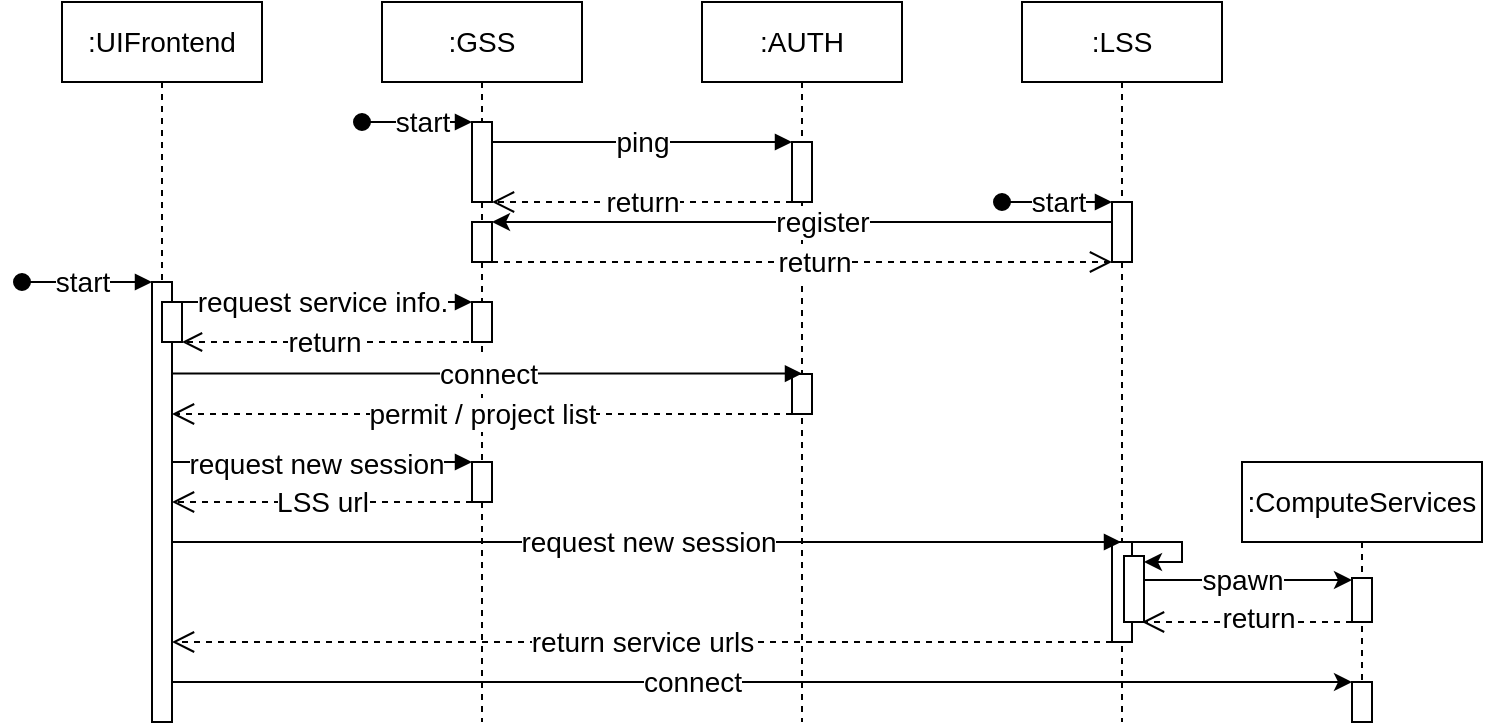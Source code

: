 <mxfile version="20.8.16" type="device"><diagram name="Page-1" id="2YBvvXClWsGukQMizWep"><mxGraphModel dx="1304" dy="767" grid="1" gridSize="10" guides="1" tooltips="1" connect="1" arrows="1" fold="1" page="1" pageScale="1" pageWidth="850" pageHeight="1100" math="0" shadow="0"><root><mxCell id="0"/><mxCell id="1" parent="0"/><mxCell id="aM9ryv3xv72pqoxQDRHE-1" value=":UIFrontend" style="shape=umlLifeline;perimeter=lifelinePerimeter;whiteSpace=wrap;html=1;container=0;dropTarget=0;collapsible=0;recursiveResize=0;outlineConnect=0;portConstraint=eastwest;newEdgeStyle={&quot;edgeStyle&quot;:&quot;elbowEdgeStyle&quot;,&quot;elbow&quot;:&quot;vertical&quot;,&quot;curved&quot;:0,&quot;rounded&quot;:0};fontSize=14;" parent="1" vertex="1"><mxGeometry x="40" y="40" width="100" height="360" as="geometry"/></mxCell><mxCell id="aM9ryv3xv72pqoxQDRHE-2" value="" style="html=1;points=[];perimeter=orthogonalPerimeter;outlineConnect=0;targetShapes=umlLifeline;portConstraint=eastwest;newEdgeStyle={&quot;edgeStyle&quot;:&quot;elbowEdgeStyle&quot;,&quot;elbow&quot;:&quot;vertical&quot;,&quot;curved&quot;:0,&quot;rounded&quot;:0};" parent="aM9ryv3xv72pqoxQDRHE-1" vertex="1"><mxGeometry x="45" y="140" width="10" height="220" as="geometry"/></mxCell><mxCell id="aM9ryv3xv72pqoxQDRHE-3" value="start" style="html=1;verticalAlign=middle;startArrow=oval;endArrow=block;startSize=8;edgeStyle=elbowEdgeStyle;elbow=vertical;curved=0;rounded=0;fontSize=14;" parent="aM9ryv3xv72pqoxQDRHE-1" target="aM9ryv3xv72pqoxQDRHE-2" edge="1"><mxGeometry x="-0.077" relative="1" as="geometry"><mxPoint x="-20" y="140" as="sourcePoint"/><Array as="points"><mxPoint x="10" y="140"/></Array><mxPoint as="offset"/></mxGeometry></mxCell><mxCell id="aM9ryv3xv72pqoxQDRHE-4" value="" style="html=1;points=[];perimeter=orthogonalPerimeter;outlineConnect=0;targetShapes=umlLifeline;portConstraint=eastwest;newEdgeStyle={&quot;edgeStyle&quot;:&quot;elbowEdgeStyle&quot;,&quot;elbow&quot;:&quot;vertical&quot;,&quot;curved&quot;:0,&quot;rounded&quot;:0};" parent="aM9ryv3xv72pqoxQDRHE-1" vertex="1"><mxGeometry x="50" y="150" width="10" height="20" as="geometry"/></mxCell><mxCell id="aM9ryv3xv72pqoxQDRHE-5" value=":GSS" style="shape=umlLifeline;perimeter=lifelinePerimeter;whiteSpace=wrap;html=1;container=0;dropTarget=0;collapsible=0;recursiveResize=0;outlineConnect=0;portConstraint=eastwest;newEdgeStyle={&quot;edgeStyle&quot;:&quot;elbowEdgeStyle&quot;,&quot;elbow&quot;:&quot;vertical&quot;,&quot;curved&quot;:0,&quot;rounded&quot;:0};fontSize=14;" parent="1" vertex="1"><mxGeometry x="200" y="40" width="100" height="360" as="geometry"/></mxCell><mxCell id="aM9ryv3xv72pqoxQDRHE-6" value="" style="html=1;points=[];perimeter=orthogonalPerimeter;outlineConnect=0;targetShapes=umlLifeline;portConstraint=eastwest;newEdgeStyle={&quot;edgeStyle&quot;:&quot;elbowEdgeStyle&quot;,&quot;elbow&quot;:&quot;vertical&quot;,&quot;curved&quot;:0,&quot;rounded&quot;:0};" parent="aM9ryv3xv72pqoxQDRHE-5" vertex="1"><mxGeometry x="45" y="60" width="10" height="40" as="geometry"/></mxCell><mxCell id="AyIca6ygOwaqc5NAC4_7-17" value="" style="html=1;points=[];perimeter=orthogonalPerimeter;outlineConnect=0;targetShapes=umlLifeline;portConstraint=eastwest;newEdgeStyle={&quot;edgeStyle&quot;:&quot;elbowEdgeStyle&quot;,&quot;elbow&quot;:&quot;vertical&quot;,&quot;curved&quot;:0,&quot;rounded&quot;:0};" parent="aM9ryv3xv72pqoxQDRHE-5" vertex="1"><mxGeometry x="45" y="110" width="10" height="20" as="geometry"/></mxCell><mxCell id="AyIca6ygOwaqc5NAC4_7-20" value="" style="html=1;points=[];perimeter=orthogonalPerimeter;outlineConnect=0;targetShapes=umlLifeline;portConstraint=eastwest;newEdgeStyle={&quot;edgeStyle&quot;:&quot;elbowEdgeStyle&quot;,&quot;elbow&quot;:&quot;vertical&quot;,&quot;curved&quot;:0,&quot;rounded&quot;:0};" parent="aM9ryv3xv72pqoxQDRHE-5" vertex="1"><mxGeometry x="45" y="150" width="10" height="20" as="geometry"/></mxCell><mxCell id="AyIca6ygOwaqc5NAC4_7-26" value="" style="html=1;points=[];perimeter=orthogonalPerimeter;outlineConnect=0;targetShapes=umlLifeline;portConstraint=eastwest;newEdgeStyle={&quot;edgeStyle&quot;:&quot;elbowEdgeStyle&quot;,&quot;elbow&quot;:&quot;vertical&quot;,&quot;curved&quot;:0,&quot;rounded&quot;:0};" parent="aM9ryv3xv72pqoxQDRHE-5" vertex="1"><mxGeometry x="45" y="230" width="10" height="20" as="geometry"/></mxCell><mxCell id="aM9ryv3xv72pqoxQDRHE-7" value="request service info." style="html=1;verticalAlign=middle;endArrow=block;edgeStyle=elbowEdgeStyle;elbow=vertical;curved=0;rounded=0;fontSize=14;" parent="1" source="aM9ryv3xv72pqoxQDRHE-2" target="AyIca6ygOwaqc5NAC4_7-20" edge="1"><mxGeometry relative="1" as="geometry"><mxPoint x="195" y="130" as="sourcePoint"/><Array as="points"><mxPoint x="150" y="190"/><mxPoint x="160" y="180"/><mxPoint x="120" y="150"/><mxPoint x="180" y="120"/></Array><mxPoint x="240" y="190" as="targetPoint"/></mxGeometry></mxCell><mxCell id="aM9ryv3xv72pqoxQDRHE-8" value="permit / project list" style="html=1;verticalAlign=middle;endArrow=open;dashed=1;endSize=9;edgeStyle=elbowEdgeStyle;elbow=vertical;curved=0;rounded=0;fontSize=14;" parent="1" source="AyIca6ygOwaqc5NAC4_7-23" edge="1"><mxGeometry relative="1" as="geometry"><mxPoint x="95" y="246" as="targetPoint"/><Array as="points"><mxPoint x="170" y="246"/><mxPoint x="190" y="266"/></Array><mxPoint x="230" y="266" as="sourcePoint"/></mxGeometry></mxCell><mxCell id="aM9ryv3xv72pqoxQDRHE-10" value="return" style="html=1;verticalAlign=middle;endArrow=open;dashed=1;endSize=8;edgeStyle=elbowEdgeStyle;elbow=vertical;curved=0;rounded=0;fontSize=14;" parent="1" source="aM9ryv3xv72pqoxQDRHE-5" target="aM9ryv3xv72pqoxQDRHE-4" edge="1"><mxGeometry x="0.064" relative="1" as="geometry"><Array as="points"><mxPoint x="190" y="210"/><mxPoint x="180" y="230"/><mxPoint x="140" y="210"/></Array><mxPoint x="230" y="210" as="sourcePoint"/><mxPoint x="1" as="offset"/></mxGeometry></mxCell><mxCell id="AyIca6ygOwaqc5NAC4_7-1" value=":AUTH" style="shape=umlLifeline;perimeter=lifelinePerimeter;whiteSpace=wrap;html=1;container=0;dropTarget=0;collapsible=0;recursiveResize=0;outlineConnect=0;portConstraint=eastwest;newEdgeStyle={&quot;edgeStyle&quot;:&quot;elbowEdgeStyle&quot;,&quot;elbow&quot;:&quot;vertical&quot;,&quot;curved&quot;:0,&quot;rounded&quot;:0};fontSize=14;" parent="1" vertex="1"><mxGeometry x="360" y="40" width="100" height="360" as="geometry"/></mxCell><mxCell id="AyIca6ygOwaqc5NAC4_7-2" value="" style="html=1;points=[];perimeter=orthogonalPerimeter;outlineConnect=0;targetShapes=umlLifeline;portConstraint=eastwest;newEdgeStyle={&quot;edgeStyle&quot;:&quot;elbowEdgeStyle&quot;,&quot;elbow&quot;:&quot;vertical&quot;,&quot;curved&quot;:0,&quot;rounded&quot;:0};" parent="AyIca6ygOwaqc5NAC4_7-1" vertex="1"><mxGeometry x="45" y="70" width="10" height="30" as="geometry"/></mxCell><mxCell id="AyIca6ygOwaqc5NAC4_7-23" value="" style="html=1;points=[];perimeter=orthogonalPerimeter;outlineConnect=0;targetShapes=umlLifeline;portConstraint=eastwest;newEdgeStyle={&quot;edgeStyle&quot;:&quot;elbowEdgeStyle&quot;,&quot;elbow&quot;:&quot;vertical&quot;,&quot;curved&quot;:0,&quot;rounded&quot;:0};" parent="AyIca6ygOwaqc5NAC4_7-1" vertex="1"><mxGeometry x="45" y="186" width="10" height="20" as="geometry"/></mxCell><mxCell id="AyIca6ygOwaqc5NAC4_7-3" value=":LSS" style="shape=umlLifeline;perimeter=lifelinePerimeter;whiteSpace=wrap;html=1;container=0;dropTarget=0;collapsible=0;recursiveResize=0;outlineConnect=0;portConstraint=eastwest;newEdgeStyle={&quot;edgeStyle&quot;:&quot;elbowEdgeStyle&quot;,&quot;elbow&quot;:&quot;vertical&quot;,&quot;curved&quot;:0,&quot;rounded&quot;:0};fontSize=14;" parent="1" vertex="1"><mxGeometry x="520" y="40" width="100" height="360" as="geometry"/></mxCell><mxCell id="AyIca6ygOwaqc5NAC4_7-4" value="" style="html=1;points=[];perimeter=orthogonalPerimeter;outlineConnect=0;targetShapes=umlLifeline;portConstraint=eastwest;newEdgeStyle={&quot;edgeStyle&quot;:&quot;elbowEdgeStyle&quot;,&quot;elbow&quot;:&quot;vertical&quot;,&quot;curved&quot;:0,&quot;rounded&quot;:0};" parent="AyIca6ygOwaqc5NAC4_7-3" vertex="1"><mxGeometry x="45" y="100" width="10" height="30" as="geometry"/></mxCell><mxCell id="AyIca6ygOwaqc5NAC4_7-29" value="" style="html=1;points=[];perimeter=orthogonalPerimeter;outlineConnect=0;targetShapes=umlLifeline;portConstraint=eastwest;newEdgeStyle={&quot;edgeStyle&quot;:&quot;elbowEdgeStyle&quot;,&quot;elbow&quot;:&quot;vertical&quot;,&quot;curved&quot;:0,&quot;rounded&quot;:0};" parent="AyIca6ygOwaqc5NAC4_7-3" vertex="1"><mxGeometry x="45" y="270" width="10" height="50" as="geometry"/></mxCell><mxCell id="AyIca6ygOwaqc5NAC4_7-34" value="" style="html=1;points=[];perimeter=orthogonalPerimeter;outlineConnect=0;targetShapes=umlLifeline;portConstraint=eastwest;newEdgeStyle={&quot;edgeStyle&quot;:&quot;elbowEdgeStyle&quot;,&quot;elbow&quot;:&quot;vertical&quot;,&quot;curved&quot;:0,&quot;rounded&quot;:0};" parent="AyIca6ygOwaqc5NAC4_7-3" vertex="1"><mxGeometry x="51" y="277" width="10" height="33" as="geometry"/></mxCell><mxCell id="AyIca6ygOwaqc5NAC4_7-33" value="" style="endArrow=classic;html=1;rounded=0;" parent="AyIca6ygOwaqc5NAC4_7-3" source="AyIca6ygOwaqc5NAC4_7-29" target="AyIca6ygOwaqc5NAC4_7-34" edge="1"><mxGeometry x="0.296" y="-30" width="50" height="50" relative="1" as="geometry"><mxPoint x="100" y="260" as="sourcePoint"/><mxPoint x="70" y="285" as="targetPoint"/><Array as="points"><mxPoint x="80" y="270"/><mxPoint x="80" y="280"/></Array><mxPoint x="30" y="30" as="offset"/></mxGeometry></mxCell><mxCell id="AyIca6ygOwaqc5NAC4_7-7" value="start" style="html=1;verticalAlign=middle;startArrow=oval;endArrow=block;startSize=8;edgeStyle=elbowEdgeStyle;elbow=vertical;curved=0;rounded=0;fontSize=14;" parent="1" edge="1"><mxGeometry x="0.09" relative="1" as="geometry"><mxPoint x="190" y="100" as="sourcePoint"/><mxPoint x="245" y="100" as="targetPoint"/><mxPoint as="offset"/></mxGeometry></mxCell><mxCell id="AyIca6ygOwaqc5NAC4_7-9" value="start" style="html=1;verticalAlign=middle;startArrow=oval;endArrow=block;startSize=8;edgeStyle=elbowEdgeStyle;elbow=vertical;curved=0;rounded=0;fontSize=14;" parent="1" edge="1"><mxGeometry relative="1" as="geometry"><mxPoint x="510" y="140" as="sourcePoint"/><mxPoint x="565" y="140" as="targetPoint"/></mxGeometry></mxCell><mxCell id="AyIca6ygOwaqc5NAC4_7-11" value="ping" style="html=1;verticalAlign=middle;endArrow=block;edgeStyle=elbowEdgeStyle;elbow=vertical;curved=0;rounded=0;fontSize=14;" parent="1" edge="1"><mxGeometry relative="1" as="geometry"><mxPoint x="255" y="110" as="sourcePoint"/><Array as="points"><mxPoint x="275" y="110"/><mxPoint x="335" y="80"/></Array><mxPoint x="405" y="110" as="targetPoint"/><mxPoint as="offset"/></mxGeometry></mxCell><mxCell id="AyIca6ygOwaqc5NAC4_7-14" value="return" style="html=1;verticalAlign=middle;endArrow=open;dashed=1;endSize=9;edgeStyle=elbowEdgeStyle;elbow=vertical;curved=0;rounded=0;fontSize=14;" parent="1" source="AyIca6ygOwaqc5NAC4_7-2" target="aM9ryv3xv72pqoxQDRHE-6" edge="1"><mxGeometry relative="1" as="geometry"><mxPoint x="250" y="140" as="targetPoint"/><Array as="points"><mxPoint x="345" y="140"/></Array><mxPoint x="400" y="140" as="sourcePoint"/></mxGeometry></mxCell><mxCell id="AyIca6ygOwaqc5NAC4_7-16" value="register" style="edgeStyle=elbowEdgeStyle;rounded=0;orthogonalLoop=1;jettySize=auto;html=1;elbow=vertical;curved=0;fontSize=14;" parent="1" source="AyIca6ygOwaqc5NAC4_7-4" target="AyIca6ygOwaqc5NAC4_7-17" edge="1"><mxGeometry x="-0.065" relative="1" as="geometry"><mxPoint x="250" y="150" as="targetPoint"/><Array as="points"><mxPoint x="460" y="150"/></Array><mxPoint as="offset"/></mxGeometry></mxCell><mxCell id="AyIca6ygOwaqc5NAC4_7-18" style="edgeStyle=elbowEdgeStyle;rounded=0;orthogonalLoop=1;jettySize=auto;html=1;elbow=vertical;curved=0;dashed=1;endArrow=open;endFill=0;fontSize=14;endSize=9;" parent="1" source="AyIca6ygOwaqc5NAC4_7-17" target="AyIca6ygOwaqc5NAC4_7-4" edge="1"><mxGeometry relative="1" as="geometry"><mxPoint x="550" y="160" as="targetPoint"/><Array as="points"><mxPoint x="390" y="170"/></Array></mxGeometry></mxCell><mxCell id="AyIca6ygOwaqc5NAC4_7-19" value="return" style="edgeLabel;html=1;align=center;verticalAlign=middle;resizable=0;points=[];fontSize=14;" parent="AyIca6ygOwaqc5NAC4_7-18" vertex="1" connectable="0"><mxGeometry x="-0.449" relative="1" as="geometry"><mxPoint x="75" as="offset"/></mxGeometry></mxCell><mxCell id="AyIca6ygOwaqc5NAC4_7-24" value="connect" style="html=1;verticalAlign=middle;endArrow=block;edgeStyle=elbowEdgeStyle;elbow=vertical;curved=0;rounded=0;fontSize=14;" parent="1" edge="1"><mxGeometry relative="1" as="geometry"><mxPoint x="95" y="225.76" as="sourcePoint"/><Array as="points"><mxPoint x="145" y="225.76"/><mxPoint x="155" y="215.76"/><mxPoint x="115" y="185.76"/><mxPoint x="175" y="155.76"/></Array><mxPoint x="410" y="225.76" as="targetPoint"/></mxGeometry></mxCell><mxCell id="AyIca6ygOwaqc5NAC4_7-25" value="request new session" style="html=1;verticalAlign=middle;endArrow=block;edgeStyle=elbowEdgeStyle;elbow=vertical;curved=0;rounded=0;fontSize=14;" parent="1" source="aM9ryv3xv72pqoxQDRHE-2" target="AyIca6ygOwaqc5NAC4_7-26" edge="1"><mxGeometry x="-0.04" y="-1" relative="1" as="geometry"><mxPoint x="92.5" y="260" as="sourcePoint"/><Array as="points"><mxPoint x="210" y="270"/><mxPoint x="142.5" y="260"/><mxPoint x="152.5" y="250"/><mxPoint x="112.5" y="220"/><mxPoint x="172.5" y="190"/></Array><mxPoint x="250" y="270" as="targetPoint"/><mxPoint as="offset"/></mxGeometry></mxCell><mxCell id="AyIca6ygOwaqc5NAC4_7-27" value="LSS url" style="html=1;verticalAlign=middle;endArrow=open;edgeStyle=elbowEdgeStyle;elbow=vertical;curved=0;rounded=0;dashed=1;endFill=0;fontSize=14;endSize=9;" parent="1" source="AyIca6ygOwaqc5NAC4_7-26" target="aM9ryv3xv72pqoxQDRHE-2" edge="1"><mxGeometry relative="1" as="geometry"><mxPoint x="240" y="290" as="sourcePoint"/><Array as="points"><mxPoint x="160" y="290"/><mxPoint x="167.5" y="210"/><mxPoint x="107.5" y="240"/><mxPoint x="147.5" y="270"/><mxPoint x="137.5" y="280"/><mxPoint x="205" y="290"/></Array><mxPoint x="90" y="290" as="targetPoint"/></mxGeometry></mxCell><mxCell id="AyIca6ygOwaqc5NAC4_7-28" value="request new session" style="html=1;verticalAlign=middle;endArrow=block;edgeStyle=elbowEdgeStyle;elbow=vertical;curved=0;rounded=0;fontSize=14;" parent="1" source="aM9ryv3xv72pqoxQDRHE-2" target="AyIca6ygOwaqc5NAC4_7-3" edge="1"><mxGeometry relative="1" as="geometry"><mxPoint x="90" y="310" as="sourcePoint"/><Array as="points"><mxPoint x="205" y="310"/><mxPoint x="137.5" y="300"/><mxPoint x="147.5" y="290"/><mxPoint x="107.5" y="260"/><mxPoint x="167.5" y="230"/></Array><mxPoint x="240" y="310" as="targetPoint"/></mxGeometry></mxCell><mxCell id="AyIca6ygOwaqc5NAC4_7-30" value="return service urls" style="html=1;verticalAlign=middle;endArrow=open;edgeStyle=elbowEdgeStyle;elbow=vertical;curved=0;rounded=0;dashed=1;endFill=0;fontSize=14;endSize=9;" parent="1" source="AyIca6ygOwaqc5NAC4_7-29" target="aM9ryv3xv72pqoxQDRHE-2" edge="1"><mxGeometry relative="1" as="geometry"><mxPoint x="500" y="320" as="sourcePoint"/><Array as="points"><mxPoint x="530" y="360"/><mxPoint x="460" y="350"/><mxPoint x="200" y="340"/><mxPoint x="190" y="330"/><mxPoint x="300" y="320"/><mxPoint x="117.5" y="270"/><mxPoint x="157.5" y="300"/><mxPoint x="147.5" y="310"/><mxPoint x="215" y="320"/></Array><mxPoint x="105" y="320" as="targetPoint"/></mxGeometry></mxCell><mxCell id="AyIca6ygOwaqc5NAC4_7-35" value=":ComputeServices" style="shape=umlLifeline;perimeter=lifelinePerimeter;whiteSpace=wrap;html=1;container=0;dropTarget=0;collapsible=0;recursiveResize=0;outlineConnect=0;portConstraint=eastwest;newEdgeStyle={&quot;edgeStyle&quot;:&quot;elbowEdgeStyle&quot;,&quot;elbow&quot;:&quot;vertical&quot;,&quot;curved&quot;:0,&quot;rounded&quot;:0};fontSize=14;" parent="1" vertex="1"><mxGeometry x="630" y="270" width="120" height="130" as="geometry"/></mxCell><mxCell id="AyIca6ygOwaqc5NAC4_7-36" value="" style="html=1;points=[];perimeter=orthogonalPerimeter;outlineConnect=0;targetShapes=umlLifeline;portConstraint=eastwest;newEdgeStyle={&quot;edgeStyle&quot;:&quot;elbowEdgeStyle&quot;,&quot;elbow&quot;:&quot;vertical&quot;,&quot;curved&quot;:0,&quot;rounded&quot;:0};" parent="AyIca6ygOwaqc5NAC4_7-35" vertex="1"><mxGeometry x="55" y="58" width="10" height="22" as="geometry"/></mxCell><mxCell id="AyIca6ygOwaqc5NAC4_7-46" value="" style="html=1;points=[];perimeter=orthogonalPerimeter;outlineConnect=0;targetShapes=umlLifeline;portConstraint=eastwest;newEdgeStyle={&quot;edgeStyle&quot;:&quot;elbowEdgeStyle&quot;,&quot;elbow&quot;:&quot;vertical&quot;,&quot;curved&quot;:0,&quot;rounded&quot;:0};" parent="AyIca6ygOwaqc5NAC4_7-35" vertex="1"><mxGeometry x="55" y="110" width="10" height="20" as="geometry"/></mxCell><mxCell id="AyIca6ygOwaqc5NAC4_7-40" value="&lt;span style=&quot;color: rgb(0, 0, 0); font-family: Helvetica; font-size: 14px; font-style: normal; font-variant-ligatures: normal; font-variant-caps: normal; font-weight: 400; letter-spacing: normal; orphans: 2; text-align: center; text-indent: 0px; text-transform: none; widows: 2; word-spacing: 0px; -webkit-text-stroke-width: 0px; text-decoration-thickness: initial; text-decoration-style: initial; text-decoration-color: initial; float: none; display: inline !important;&quot;&gt;spawn&lt;/span&gt;" style="edgeStyle=elbowEdgeStyle;rounded=0;orthogonalLoop=1;jettySize=auto;html=1;elbow=vertical;curved=0;endArrow=classic;endFill=1;labelBackgroundColor=default;fontSize=14;" parent="1" edge="1"><mxGeometry x="-0.058" relative="1" as="geometry"><Array as="points"><mxPoint x="630" y="329"/></Array><mxPoint as="offset"/><mxPoint x="581" y="329" as="sourcePoint"/><mxPoint x="685.0" y="329" as="targetPoint"/></mxGeometry></mxCell><mxCell id="AyIca6ygOwaqc5NAC4_7-42" style="edgeStyle=elbowEdgeStyle;rounded=0;orthogonalLoop=1;jettySize=auto;html=1;elbow=vertical;curved=0;endArrow=classic;endFill=1;fontSize=14;" parent="1" source="aM9ryv3xv72pqoxQDRHE-2" target="AyIca6ygOwaqc5NAC4_7-46" edge="1"><mxGeometry relative="1" as="geometry"><mxPoint x="660" y="370" as="targetPoint"/><Array as="points"><mxPoint x="190" y="380"/><mxPoint x="200" y="370"/><mxPoint x="210" y="360"/></Array></mxGeometry></mxCell><mxCell id="AyIca6ygOwaqc5NAC4_7-43" value="connect" style="edgeLabel;html=1;align=center;verticalAlign=middle;resizable=0;points=[];fontSize=14;" parent="AyIca6ygOwaqc5NAC4_7-42" vertex="1" connectable="0"><mxGeometry x="-0.118" relative="1" as="geometry"><mxPoint as="offset"/></mxGeometry></mxCell><mxCell id="AyIca6ygOwaqc5NAC4_7-44" style="edgeStyle=elbowEdgeStyle;rounded=0;orthogonalLoop=1;jettySize=auto;html=1;elbow=vertical;curved=0;labelBackgroundColor=default;fontSize=14;endArrow=open;endFill=0;dashed=1;endSize=9;" parent="1" source="AyIca6ygOwaqc5NAC4_7-36" edge="1"><mxGeometry relative="1" as="geometry"><mxPoint x="580" y="350" as="targetPoint"/><Array as="points"><mxPoint x="650" y="350"/></Array></mxGeometry></mxCell><mxCell id="AyIca6ygOwaqc5NAC4_7-45" value="return" style="edgeLabel;html=1;align=center;verticalAlign=middle;resizable=0;points=[];fontSize=14;" parent="AyIca6ygOwaqc5NAC4_7-44" vertex="1" connectable="0"><mxGeometry x="-0.091" y="-2" relative="1" as="geometry"><mxPoint as="offset"/></mxGeometry></mxCell></root></mxGraphModel></diagram></mxfile>